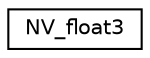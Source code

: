 digraph "Graphical Class Hierarchy"
{
 // LATEX_PDF_SIZE
  edge [fontname="Helvetica",fontsize="10",labelfontname="Helvetica",labelfontsize="10"];
  node [fontname="Helvetica",fontsize="10",shape=record];
  rankdir="LR";
  Node0 [label="NV_float3",height=0.2,width=0.4,color="black", fillcolor="white", style="filled",URL="$struct_n_v__float3.html",tooltip=" "];
}
